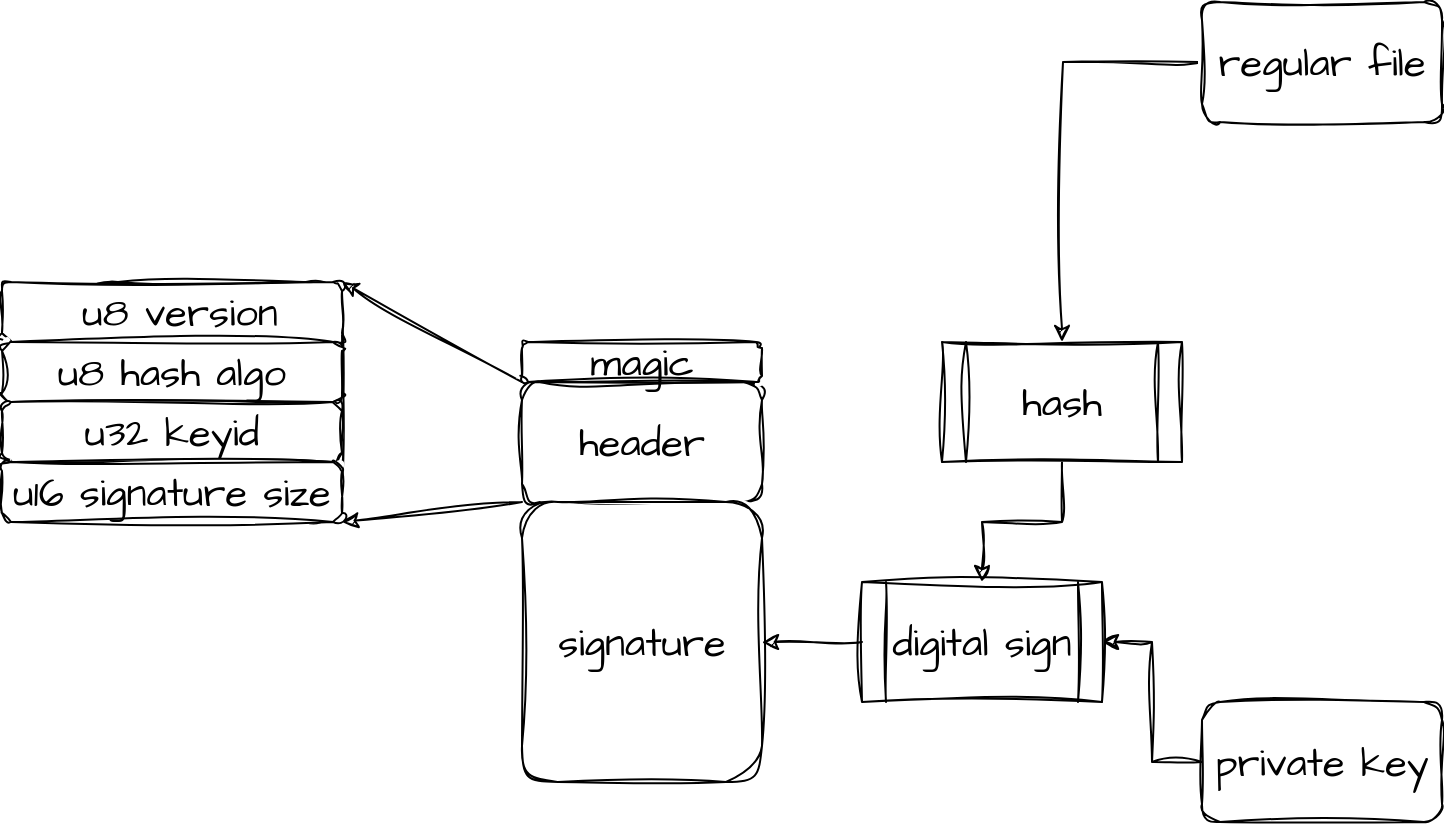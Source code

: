 <mxfile version="21.6.6" type="github">
  <diagram name="第 1 页" id="dGK00rHq9YvOWTvlz_JN">
    <mxGraphModel dx="2901" dy="1106" grid="1" gridSize="10" guides="1" tooltips="1" connect="1" arrows="1" fold="1" page="1" pageScale="1" pageWidth="827" pageHeight="1169" math="0" shadow="0">
      <root>
        <mxCell id="0" />
        <mxCell id="1" parent="0" />
        <mxCell id="cXAO87R3m7O5hmuTQOzK-1" value="header" style="rounded=1;whiteSpace=wrap;html=1;sketch=1;hachureGap=4;jiggle=2;curveFitting=1;fontFamily=Architects Daughter;fontSource=https%3A%2F%2Ffonts.googleapis.com%2Fcss%3Ffamily%3DArchitects%2BDaughter;fontSize=20;" vertex="1" parent="1">
          <mxGeometry x="180" y="440" width="120" height="60" as="geometry" />
        </mxCell>
        <mxCell id="cXAO87R3m7O5hmuTQOzK-2" value="signature" style="rounded=1;whiteSpace=wrap;html=1;sketch=1;hachureGap=4;jiggle=2;curveFitting=1;fontFamily=Architects Daughter;fontSource=https%3A%2F%2Ffonts.googleapis.com%2Fcss%3Ffamily%3DArchitects%2BDaughter;fontSize=20;" vertex="1" parent="1">
          <mxGeometry x="180" y="500" width="120" height="140" as="geometry" />
        </mxCell>
        <mxCell id="cXAO87R3m7O5hmuTQOzK-5" style="edgeStyle=orthogonalEdgeStyle;rounded=0;sketch=1;hachureGap=4;jiggle=2;curveFitting=1;orthogonalLoop=1;jettySize=auto;html=1;fontFamily=Architects Daughter;fontSource=https%3A%2F%2Ffonts.googleapis.com%2Fcss%3Ffamily%3DArchitects%2BDaughter;fontSize=16;" edge="1" parent="1" source="cXAO87R3m7O5hmuTQOzK-3">
          <mxGeometry relative="1" as="geometry">
            <mxPoint x="450" y="420" as="targetPoint" />
          </mxGeometry>
        </mxCell>
        <mxCell id="cXAO87R3m7O5hmuTQOzK-3" value="regular file" style="rounded=1;whiteSpace=wrap;html=1;sketch=1;hachureGap=4;jiggle=2;curveFitting=1;fontFamily=Architects Daughter;fontSource=https%3A%2F%2Ffonts.googleapis.com%2Fcss%3Ffamily%3DArchitects%2BDaughter;fontSize=20;" vertex="1" parent="1">
          <mxGeometry x="520" y="250" width="120" height="60" as="geometry" />
        </mxCell>
        <mxCell id="cXAO87R3m7O5hmuTQOzK-12" style="edgeStyle=orthogonalEdgeStyle;rounded=0;sketch=1;hachureGap=4;jiggle=2;curveFitting=1;orthogonalLoop=1;jettySize=auto;html=1;entryX=1;entryY=0.5;entryDx=0;entryDy=0;fontFamily=Architects Daughter;fontSource=https%3A%2F%2Ffonts.googleapis.com%2Fcss%3Ffamily%3DArchitects%2BDaughter;fontSize=16;" edge="1" parent="1" source="cXAO87R3m7O5hmuTQOzK-4" target="cXAO87R3m7O5hmuTQOzK-10">
          <mxGeometry relative="1" as="geometry" />
        </mxCell>
        <mxCell id="cXAO87R3m7O5hmuTQOzK-4" value="private key" style="rounded=1;whiteSpace=wrap;html=1;sketch=1;hachureGap=4;jiggle=2;curveFitting=1;fontFamily=Architects Daughter;fontSource=https%3A%2F%2Ffonts.googleapis.com%2Fcss%3Ffamily%3DArchitects%2BDaughter;fontSize=20;" vertex="1" parent="1">
          <mxGeometry x="520" y="600" width="120" height="60" as="geometry" />
        </mxCell>
        <mxCell id="cXAO87R3m7O5hmuTQOzK-11" style="edgeStyle=orthogonalEdgeStyle;rounded=0;sketch=1;hachureGap=4;jiggle=2;curveFitting=1;orthogonalLoop=1;jettySize=auto;html=1;entryX=0.5;entryY=0;entryDx=0;entryDy=0;fontFamily=Architects Daughter;fontSource=https%3A%2F%2Ffonts.googleapis.com%2Fcss%3Ffamily%3DArchitects%2BDaughter;fontSize=16;" edge="1" parent="1" source="cXAO87R3m7O5hmuTQOzK-6" target="cXAO87R3m7O5hmuTQOzK-10">
          <mxGeometry relative="1" as="geometry" />
        </mxCell>
        <mxCell id="cXAO87R3m7O5hmuTQOzK-6" value="hash" style="shape=process;whiteSpace=wrap;html=1;backgroundOutline=1;sketch=1;hachureGap=4;jiggle=2;curveFitting=1;fontFamily=Architects Daughter;fontSource=https%3A%2F%2Ffonts.googleapis.com%2Fcss%3Ffamily%3DArchitects%2BDaughter;fontSize=20;" vertex="1" parent="1">
          <mxGeometry x="390" y="420" width="120" height="60" as="geometry" />
        </mxCell>
        <mxCell id="cXAO87R3m7O5hmuTQOzK-13" style="edgeStyle=orthogonalEdgeStyle;rounded=0;sketch=1;hachureGap=4;jiggle=2;curveFitting=1;orthogonalLoop=1;jettySize=auto;html=1;entryX=1;entryY=0.5;entryDx=0;entryDy=0;fontFamily=Architects Daughter;fontSource=https%3A%2F%2Ffonts.googleapis.com%2Fcss%3Ffamily%3DArchitects%2BDaughter;fontSize=16;" edge="1" parent="1" source="cXAO87R3m7O5hmuTQOzK-10" target="cXAO87R3m7O5hmuTQOzK-2">
          <mxGeometry relative="1" as="geometry" />
        </mxCell>
        <mxCell id="cXAO87R3m7O5hmuTQOzK-10" value="digital sign" style="shape=process;whiteSpace=wrap;html=1;backgroundOutline=1;sketch=1;hachureGap=4;jiggle=2;curveFitting=1;fontFamily=Architects Daughter;fontSource=https%3A%2F%2Ffonts.googleapis.com%2Fcss%3Ffamily%3DArchitects%2BDaughter;fontSize=20;" vertex="1" parent="1">
          <mxGeometry x="350" y="540" width="120" height="60" as="geometry" />
        </mxCell>
        <mxCell id="cXAO87R3m7O5hmuTQOzK-14" value="" style="endArrow=classic;html=1;rounded=0;sketch=1;hachureGap=4;jiggle=2;curveFitting=1;fontFamily=Architects Daughter;fontSource=https%3A%2F%2Ffonts.googleapis.com%2Fcss%3Ffamily%3DArchitects%2BDaughter;fontSize=16;entryX=1;entryY=0;entryDx=0;entryDy=0;" edge="1" parent="1" target="cXAO87R3m7O5hmuTQOzK-17">
          <mxGeometry width="50" height="50" relative="1" as="geometry">
            <mxPoint x="180" y="440" as="sourcePoint" />
            <mxPoint x="100" y="400" as="targetPoint" />
          </mxGeometry>
        </mxCell>
        <mxCell id="cXAO87R3m7O5hmuTQOzK-15" value="" style="endArrow=classic;html=1;rounded=0;sketch=1;hachureGap=4;jiggle=2;curveFitting=1;fontFamily=Architects Daughter;fontSource=https%3A%2F%2Ffonts.googleapis.com%2Fcss%3Ffamily%3DArchitects%2BDaughter;fontSize=16;entryX=1;entryY=1;entryDx=0;entryDy=0;" edge="1" parent="1" target="cXAO87R3m7O5hmuTQOzK-20">
          <mxGeometry width="50" height="50" relative="1" as="geometry">
            <mxPoint x="180" y="500" as="sourcePoint" />
            <mxPoint x="100" y="520" as="targetPoint" />
          </mxGeometry>
        </mxCell>
        <mxCell id="cXAO87R3m7O5hmuTQOzK-16" value="" style="rounded=1;whiteSpace=wrap;html=1;sketch=1;hachureGap=4;jiggle=2;curveFitting=1;fontFamily=Architects Daughter;fontSource=https%3A%2F%2Ffonts.googleapis.com%2Fcss%3Ffamily%3DArchitects%2BDaughter;fontSize=20;" vertex="1" parent="1">
          <mxGeometry x="-40" y="390" width="130" height="120" as="geometry" />
        </mxCell>
        <mxCell id="cXAO87R3m7O5hmuTQOzK-17" value="&amp;nbsp;u8 version " style="rounded=1;whiteSpace=wrap;html=1;sketch=1;hachureGap=4;jiggle=2;curveFitting=1;fontFamily=Architects Daughter;fontSource=https%3A%2F%2Ffonts.googleapis.com%2Fcss%3Ffamily%3DArchitects%2BDaughter;fontSize=20;" vertex="1" parent="1">
          <mxGeometry x="-80" y="390" width="170" height="30" as="geometry" />
        </mxCell>
        <mxCell id="cXAO87R3m7O5hmuTQOzK-18" value="u8 hash algo" style="rounded=1;whiteSpace=wrap;html=1;sketch=1;hachureGap=4;jiggle=2;curveFitting=1;fontFamily=Architects Daughter;fontSource=https%3A%2F%2Ffonts.googleapis.com%2Fcss%3Ffamily%3DArchitects%2BDaughter;fontSize=20;" vertex="1" parent="1">
          <mxGeometry x="-80" y="420" width="170" height="30" as="geometry" />
        </mxCell>
        <mxCell id="cXAO87R3m7O5hmuTQOzK-19" value="u32 keyid" style="rounded=1;whiteSpace=wrap;html=1;sketch=1;hachureGap=4;jiggle=2;curveFitting=1;fontFamily=Architects Daughter;fontSource=https%3A%2F%2Ffonts.googleapis.com%2Fcss%3Ffamily%3DArchitects%2BDaughter;fontSize=20;" vertex="1" parent="1">
          <mxGeometry x="-80" y="450" width="170" height="30" as="geometry" />
        </mxCell>
        <mxCell id="cXAO87R3m7O5hmuTQOzK-20" value="u16 signature size" style="rounded=1;whiteSpace=wrap;html=1;sketch=1;hachureGap=4;jiggle=2;curveFitting=1;fontFamily=Architects Daughter;fontSource=https%3A%2F%2Ffonts.googleapis.com%2Fcss%3Ffamily%3DArchitects%2BDaughter;fontSize=20;" vertex="1" parent="1">
          <mxGeometry x="-80" y="480" width="170" height="30" as="geometry" />
        </mxCell>
        <mxCell id="cXAO87R3m7O5hmuTQOzK-21" value="magic" style="rounded=1;whiteSpace=wrap;html=1;sketch=1;hachureGap=4;jiggle=2;curveFitting=1;fontFamily=Architects Daughter;fontSource=https%3A%2F%2Ffonts.googleapis.com%2Fcss%3Ffamily%3DArchitects%2BDaughter;fontSize=20;" vertex="1" parent="1">
          <mxGeometry x="180" y="420" width="120" height="20" as="geometry" />
        </mxCell>
      </root>
    </mxGraphModel>
  </diagram>
</mxfile>
